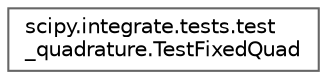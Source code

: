 digraph "Graphical Class Hierarchy"
{
 // LATEX_PDF_SIZE
  bgcolor="transparent";
  edge [fontname=Helvetica,fontsize=10,labelfontname=Helvetica,labelfontsize=10];
  node [fontname=Helvetica,fontsize=10,shape=box,height=0.2,width=0.4];
  rankdir="LR";
  Node0 [id="Node000000",label="scipy.integrate.tests.test\l_quadrature.TestFixedQuad",height=0.2,width=0.4,color="grey40", fillcolor="white", style="filled",URL="$d4/df6/classscipy_1_1integrate_1_1tests_1_1test__quadrature_1_1TestFixedQuad.html",tooltip=" "];
}
